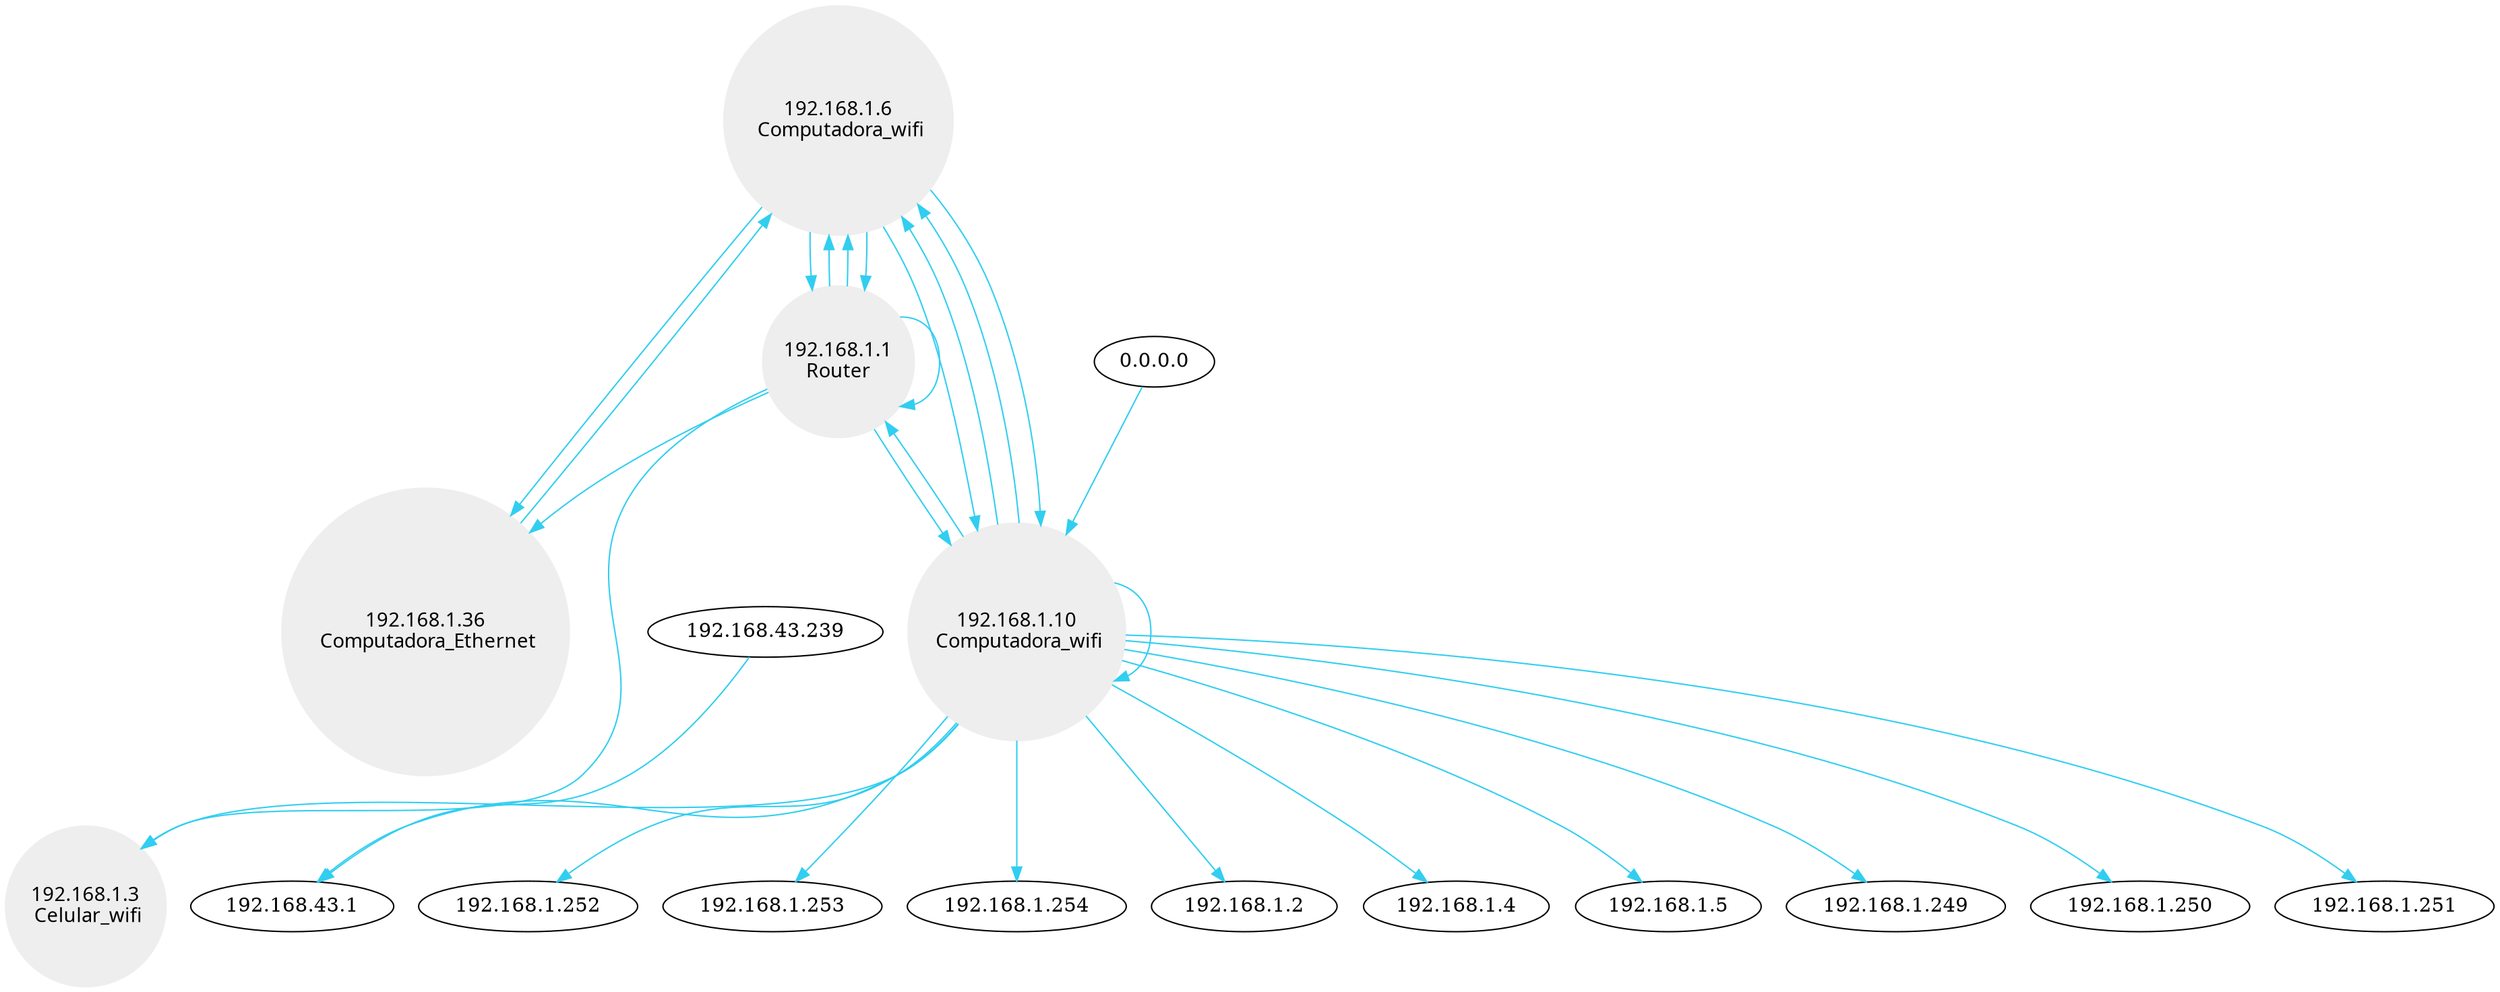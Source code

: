 digraph G {
	"192.168.1.6"->"192.168.1.1" [color="#31CEF0"];
	"192.168.1.36"->"192.168.1.6" [color="#31CEF0"];
	"192.168.1.1"->"192.168.1.6" [color="#31CEF0"];
	"192.168.1.6"->"192.168.1.10" [color="#31CEF0"];
	"192.168.1.10"->"192.168.1.6" [color="#31CEF0"];
	"192.168.1.1"->"192.168.1.6" [color="#31CEF0"];
	"192.168.1.6"->"192.168.1.36" [color="#31CEF0"];
	"192.168.1.6"->"192.168.1.1" [color="#31CEF0"];
	"192.168.1.1"->"192.168.1.3" [color="#31CEF0"];
	"192.168.1.1"->"192.168.1.36" [color="#31CEF0"];
	"192.168.1.1"->"192.168.1.10" [color="#31CEF0"];
	"192.168.1.1"->"192.168.1.1" [color="#31CEF0"];
	"192.168.1.10"->"192.168.1.1" [color="#31CEF0"];
	"0.0.0.0"->"192.168.1.10" [color="#31CEF0"];
	"192.168.1.10"->"192.168.1.10" [color="#31CEF0"];
	"192.168.43.239"->"192.168.43.1" [color="#31CEF0"];
	"192.168.1.10"->"192.168.43.1" [color="#31CEF0"];
	"192.168.1.10"->"192.168.1.2" [color="#31CEF0"];
	"192.168.1.10"->"192.168.1.3" [color="#31CEF0"];
	"192.168.1.10"->"192.168.1.4" [color="#31CEF0"];
	"192.168.1.10"->"192.168.1.5" [color="#31CEF0"];
	"192.168.1.10"->"192.168.1.6" [color="#31CEF0"];
	"192.168.1.10"->"192.168.1.249" [color="#31CEF0"];
	"192.168.1.10"->"192.168.1.250" [color="#31CEF0"];
	"192.168.1.10"->"192.168.1.251" [color="#31CEF0"];
	"192.168.1.10"->"192.168.1.252" [color="#31CEF0"];
	"192.168.1.10"->"192.168.1.253" [color="#31CEF0"];
	"192.168.1.10"->"192.168.1.254" [color="#31CEF0"];
	"192.168.1.6"->"192.168.1.10" [color="#31CEF0"];
	"192.168.1.1" [shape=circle,width=1.50,fontname=Verdana,style=filled,fillcollor="#EEEEEE",color="#EEEEEE",label="192.168.1.1\nRouter"];
	"192.168.1.36" [shape=circle,width=1,fontname=Verdana,style=filled,fillcollor="#EEEEEE",color="#EEEEEE",label="192.168.1.36\n Computadora_Ethernet"];
	"192.168.1.6" [shape=circle,width=1,fontname=Verdana,style=filled,fillcollor="#EEEEEE",color="#EEEEEE",label="192.168.1.6\n Computadora_wifi"];
	"192.168.1.10" [shape=circle,width=1.2,fontname=Verdana,style=filled,fillcollor="#EEEEEE",color="#EEEEEE",label="192.168.1.10\n Computadora_wifi"];
	"192.168.1.3" [shape=circle,width=1,fontname=Verdana,style=filled,fillcollor="#EEEEEE",color="#EEEEEE",label="192.168.1.3\n Celular_wifi"];
}
